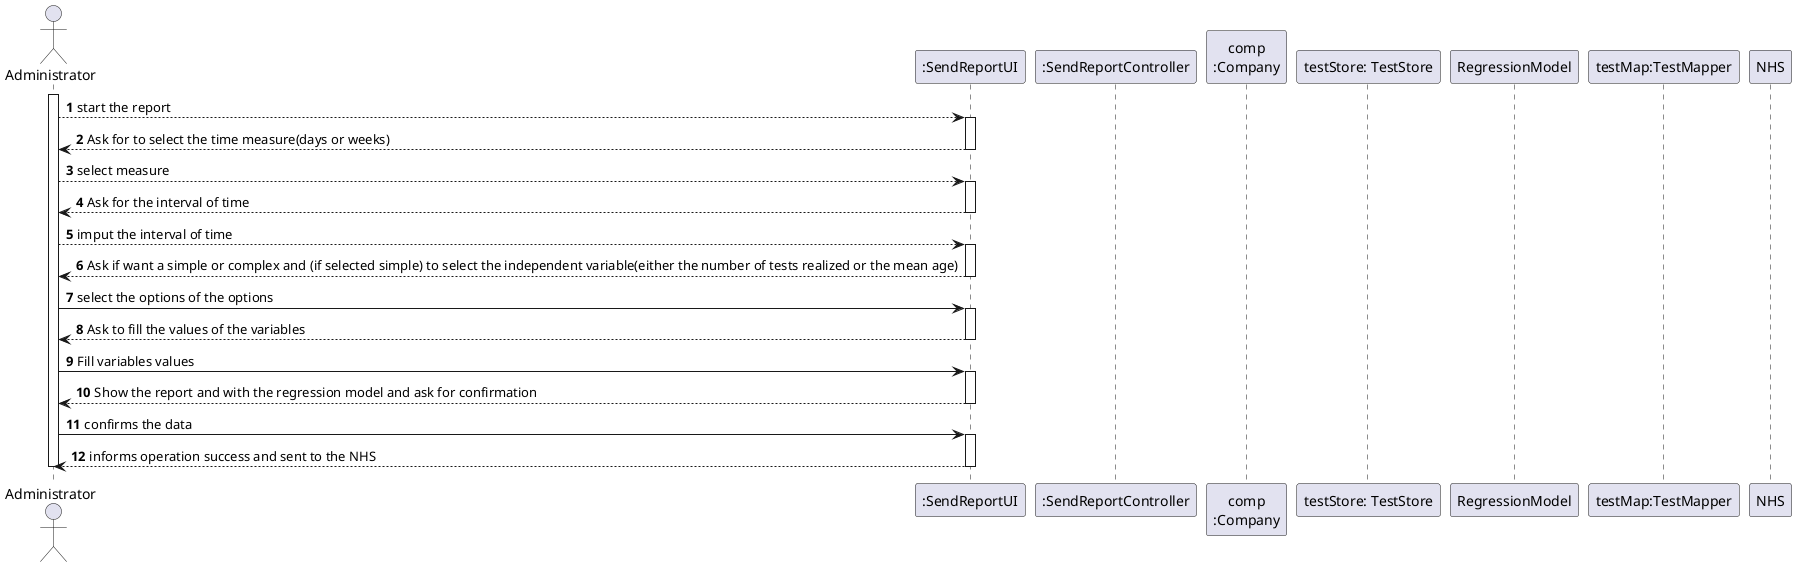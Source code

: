 @startuml
'https://plantuml.com/sequence-diagram

autonumber

actor "Administrator" as Ad
participant ":SendReportUI" as UI
participant ":SendReportController" as CTRL
participant "comp\n:Company" as COMP




participant "testStore: TestStore" as TSTORE

participant "RegressionModel" as SAMPLE
participant "testMap:TestMapper" as TMAPPER
participant "NHS" as  N
activate Ad
Ad--> UI : start the report
activate "UI"

"UI"--> Ad : Ask for to select the time measure(days or weeks)
deactivate "UI"
Ad --> "UI" : select measure
activate "UI"
"UI"--> Ad : Ask for the interval of time
deactivate "UI"
Ad --> "UI" : imput the interval of time
activate "UI"
"UI" --> Ad : Ask if want a simple or complex and (if selected simple) to select the independent variable(either the number of tests realized or the mean age)
deactivate "UI"
Ad -> "UI" : select the options of the options
activate "UI"
"UI" --> Ad : Ask to fill the values of the variables
deactivate "UI"
Ad -> "UI" : Fill variables values
activate "UI"
"UI" --> Ad : Show the report and with the regression model and ask for confirmation
deactivate "UI"
Ad -> "UI" :  confirms the data
activate "UI"
"UI" --> Ad : informs operation success and sent to the NHS
deactivate "UI"

deactivate Ad
@enduml